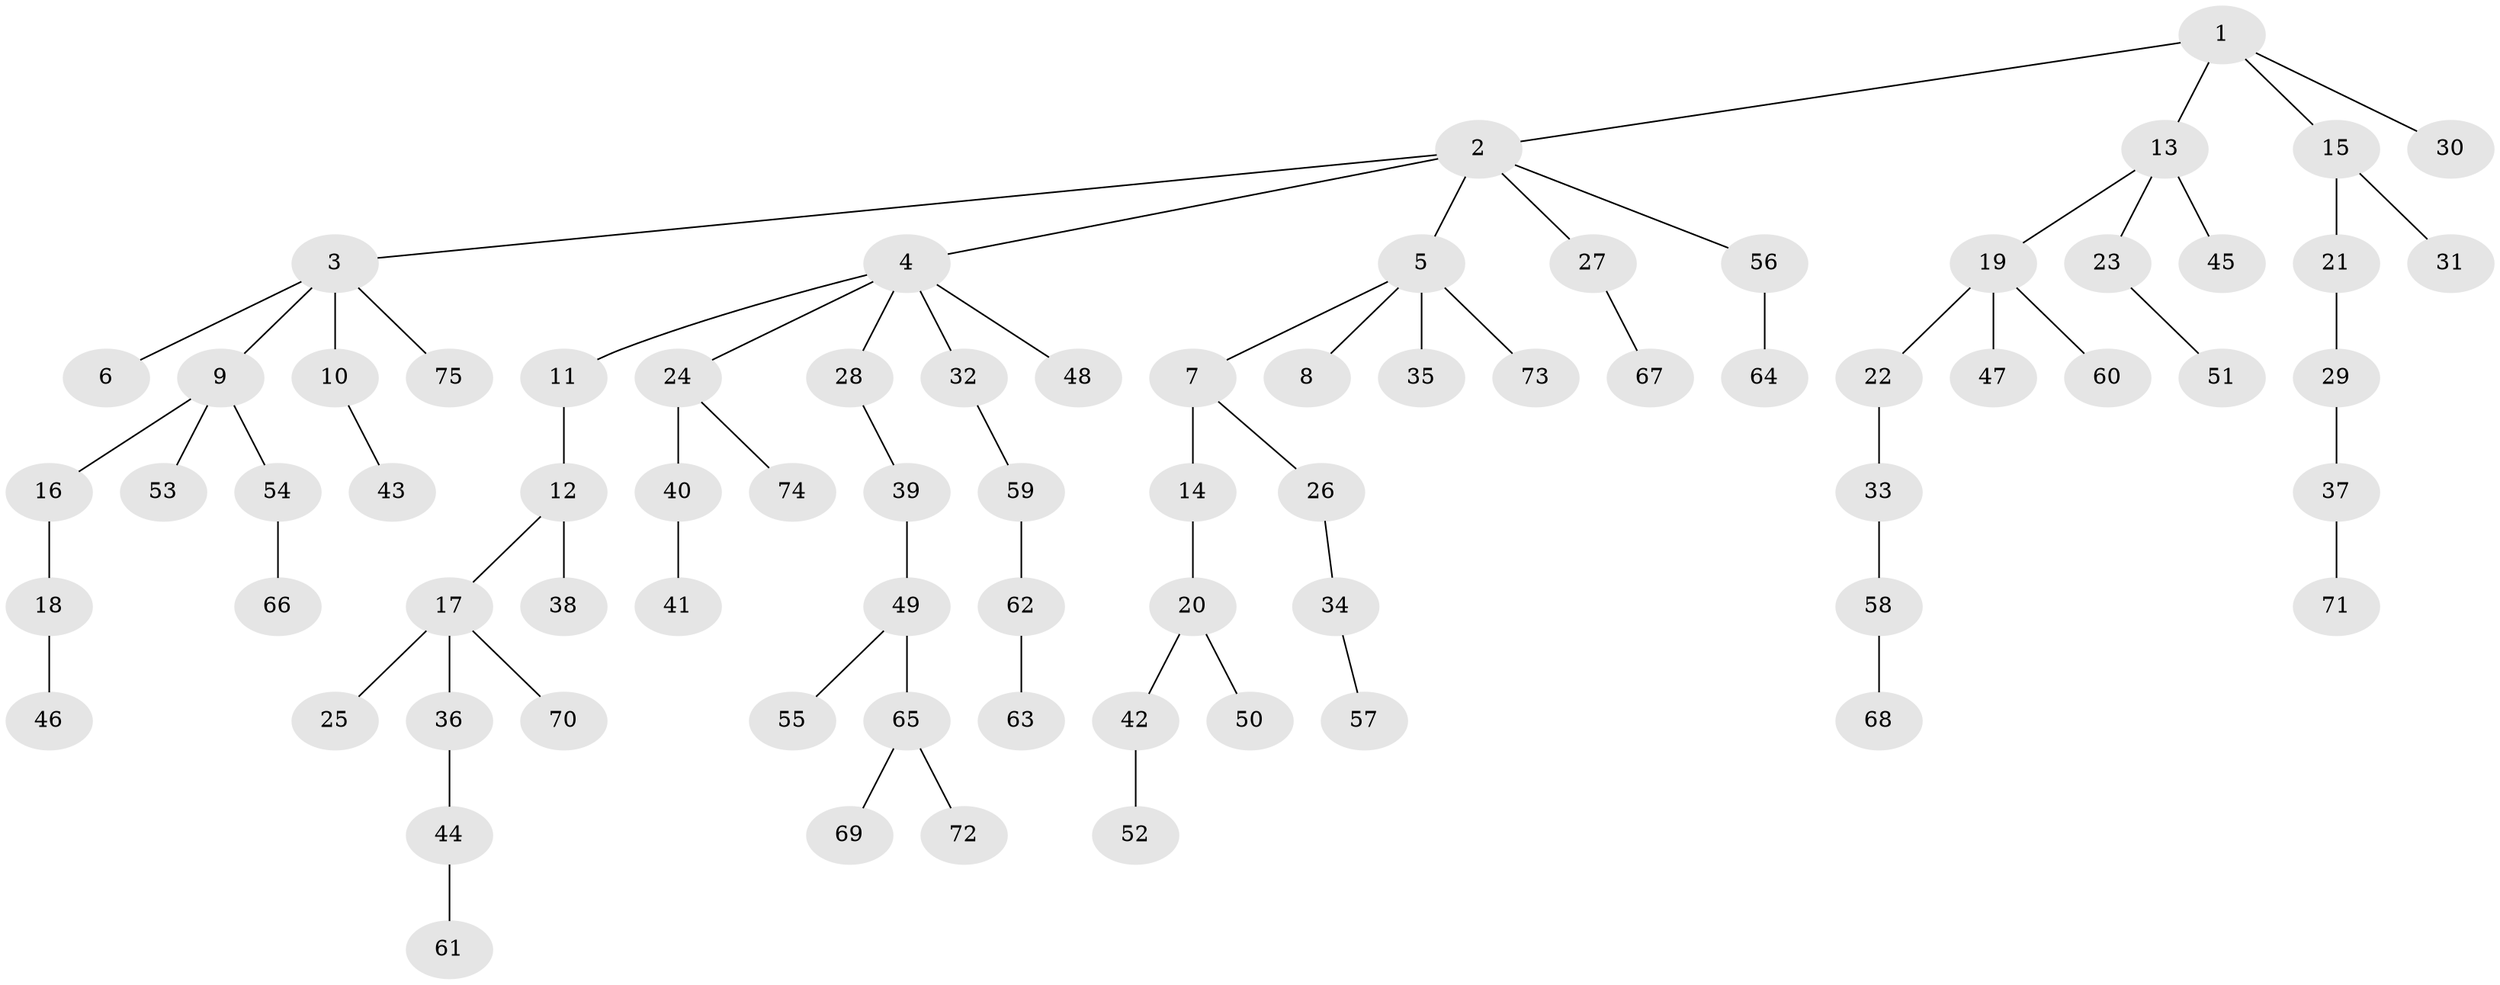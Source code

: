 // original degree distribution, {5: 0.04054054054054054, 7: 0.013513513513513514, 6: 0.02027027027027027, 2: 0.20945945945945946, 4: 0.04054054054054054, 3: 0.1554054054054054, 1: 0.5202702702702703}
// Generated by graph-tools (version 1.1) at 2025/36/03/09/25 02:36:42]
// undirected, 75 vertices, 74 edges
graph export_dot {
graph [start="1"]
  node [color=gray90,style=filled];
  1;
  2;
  3;
  4;
  5;
  6;
  7;
  8;
  9;
  10;
  11;
  12;
  13;
  14;
  15;
  16;
  17;
  18;
  19;
  20;
  21;
  22;
  23;
  24;
  25;
  26;
  27;
  28;
  29;
  30;
  31;
  32;
  33;
  34;
  35;
  36;
  37;
  38;
  39;
  40;
  41;
  42;
  43;
  44;
  45;
  46;
  47;
  48;
  49;
  50;
  51;
  52;
  53;
  54;
  55;
  56;
  57;
  58;
  59;
  60;
  61;
  62;
  63;
  64;
  65;
  66;
  67;
  68;
  69;
  70;
  71;
  72;
  73;
  74;
  75;
  1 -- 2 [weight=1.0];
  1 -- 13 [weight=1.0];
  1 -- 15 [weight=1.0];
  1 -- 30 [weight=1.0];
  2 -- 3 [weight=1.0];
  2 -- 4 [weight=1.0];
  2 -- 5 [weight=1.0];
  2 -- 27 [weight=1.0];
  2 -- 56 [weight=1.0];
  3 -- 6 [weight=1.0];
  3 -- 9 [weight=1.0];
  3 -- 10 [weight=1.0];
  3 -- 75 [weight=1.0];
  4 -- 11 [weight=1.0];
  4 -- 24 [weight=1.0];
  4 -- 28 [weight=1.0];
  4 -- 32 [weight=1.0];
  4 -- 48 [weight=1.0];
  5 -- 7 [weight=1.0];
  5 -- 8 [weight=1.0];
  5 -- 35 [weight=1.0];
  5 -- 73 [weight=1.0];
  7 -- 14 [weight=1.0];
  7 -- 26 [weight=1.0];
  9 -- 16 [weight=1.0];
  9 -- 53 [weight=1.0];
  9 -- 54 [weight=1.0];
  10 -- 43 [weight=1.0];
  11 -- 12 [weight=2.0];
  12 -- 17 [weight=1.0];
  12 -- 38 [weight=1.0];
  13 -- 19 [weight=1.0];
  13 -- 23 [weight=1.0];
  13 -- 45 [weight=1.0];
  14 -- 20 [weight=1.0];
  15 -- 21 [weight=1.0];
  15 -- 31 [weight=2.0];
  16 -- 18 [weight=1.0];
  17 -- 25 [weight=1.0];
  17 -- 36 [weight=1.0];
  17 -- 70 [weight=1.0];
  18 -- 46 [weight=1.0];
  19 -- 22 [weight=1.0];
  19 -- 47 [weight=1.0];
  19 -- 60 [weight=1.0];
  20 -- 42 [weight=1.0];
  20 -- 50 [weight=1.0];
  21 -- 29 [weight=1.0];
  22 -- 33 [weight=1.0];
  23 -- 51 [weight=1.0];
  24 -- 40 [weight=3.0];
  24 -- 74 [weight=1.0];
  26 -- 34 [weight=1.0];
  27 -- 67 [weight=1.0];
  28 -- 39 [weight=1.0];
  29 -- 37 [weight=1.0];
  32 -- 59 [weight=1.0];
  33 -- 58 [weight=1.0];
  34 -- 57 [weight=1.0];
  36 -- 44 [weight=1.0];
  37 -- 71 [weight=1.0];
  39 -- 49 [weight=1.0];
  40 -- 41 [weight=1.0];
  42 -- 52 [weight=1.0];
  44 -- 61 [weight=1.0];
  49 -- 55 [weight=1.0];
  49 -- 65 [weight=1.0];
  54 -- 66 [weight=1.0];
  56 -- 64 [weight=1.0];
  58 -- 68 [weight=1.0];
  59 -- 62 [weight=1.0];
  62 -- 63 [weight=1.0];
  65 -- 69 [weight=1.0];
  65 -- 72 [weight=1.0];
}
